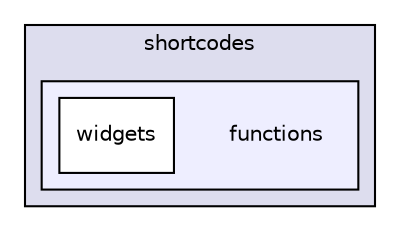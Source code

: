 digraph "shortcodes/functions" {
  compound=true
  node [ fontsize="10", fontname="Helvetica"];
  edge [ labelfontsize="10", labelfontname="Helvetica"];
  subgraph clusterdir_5a261a1b9b636e344178a7c14ac5c052 {
    graph [ bgcolor="#ddddee", pencolor="black", label="shortcodes" fontname="Helvetica", fontsize="10", URL="dir_5a261a1b9b636e344178a7c14ac5c052.html"]
  subgraph clusterdir_227bb69074bdc2d2b19e4617d03714af {
    graph [ bgcolor="#eeeeff", pencolor="black", label="" URL="dir_227bb69074bdc2d2b19e4617d03714af.html"];
    dir_227bb69074bdc2d2b19e4617d03714af [shape=plaintext label="functions"];
    dir_9985b4a9a052ac58cb063b9780ec5b0b [shape=box label="widgets" color="black" fillcolor="white" style="filled" URL="dir_9985b4a9a052ac58cb063b9780ec5b0b.html"];
  }
  }
}
